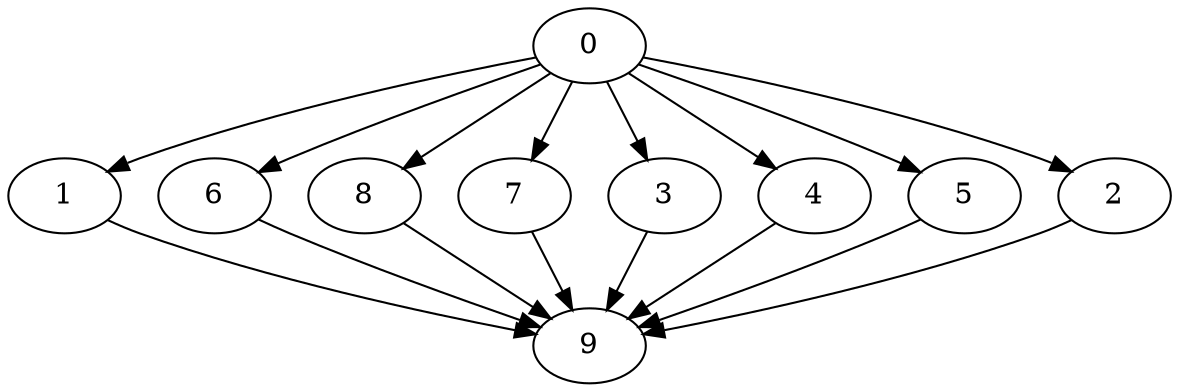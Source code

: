 digraph "Fork_Join_Nodes_10_CCR_10.00_WeightType_Random" {
	graph ["Duplicate states"=0,
		GraphType=F_J,
		"Max states in OPEN"=0,
		Modes="120000ms; topo-ordered tasks, ; Pruning: task equivalence, fixed order ready list, ; F-value: ; Optimisation: best schedule length (\
SL) optimisation on equal, ",
		NumberOfTasks=10,
		"Pruned using list schedule length"=719,
		"States removed from OPEN"=0,
		TargetSystem="Homogeneous-4",
		"Time to schedule (ms)"=149,
		"Total idle time"=77,
		"Total schedule length"=64,
		"Total sequential time"=64,
		"Total states created"=990
	];
	0	["Finish time"=8,
		Processor=0,
		"Start time"=0,
		Weight=8];
	1	["Finish time"=10,
		Processor=0,
		"Start time"=8,
		Weight=2];
	0 -> 1	[Weight=36];
	6	["Finish time"=16,
		Processor=0,
		"Start time"=10,
		Weight=6];
	0 -> 6	[Weight=65];
	8	["Finish time"=23,
		Processor=0,
		"Start time"=16,
		Weight=7];
	0 -> 8	[Weight=36];
	7	["Finish time"=33,
		Processor=0,
		"Start time"=23,
		Weight=10];
	0 -> 7	[Weight=73];
	3	["Finish time"=40,
		Processor=0,
		"Start time"=33,
		Weight=7];
	0 -> 3	[Weight=22];
	4	["Finish time"=47,
		Processor=0,
		"Start time"=40,
		Weight=7];
	0 -> 4	[Weight=22];
	5	["Finish time"=53,
		Processor=0,
		"Start time"=47,
		Weight=6];
	0 -> 5	[Weight=36];
	2	["Finish time"=56,
		Processor=0,
		"Start time"=53,
		Weight=3];
	0 -> 2	[Weight=73];
	9	["Finish time"=64,
		Processor=0,
		"Start time"=56,
		Weight=8];
	1 -> 9	[Weight=65];
	6 -> 9	[Weight=51];
	8 -> 9	[Weight=44];
	7 -> 9	[Weight=29];
	3 -> 9	[Weight=22];
	4 -> 9	[Weight=22];
	5 -> 9	[Weight=22];
	2 -> 9	[Weight=22];
}
